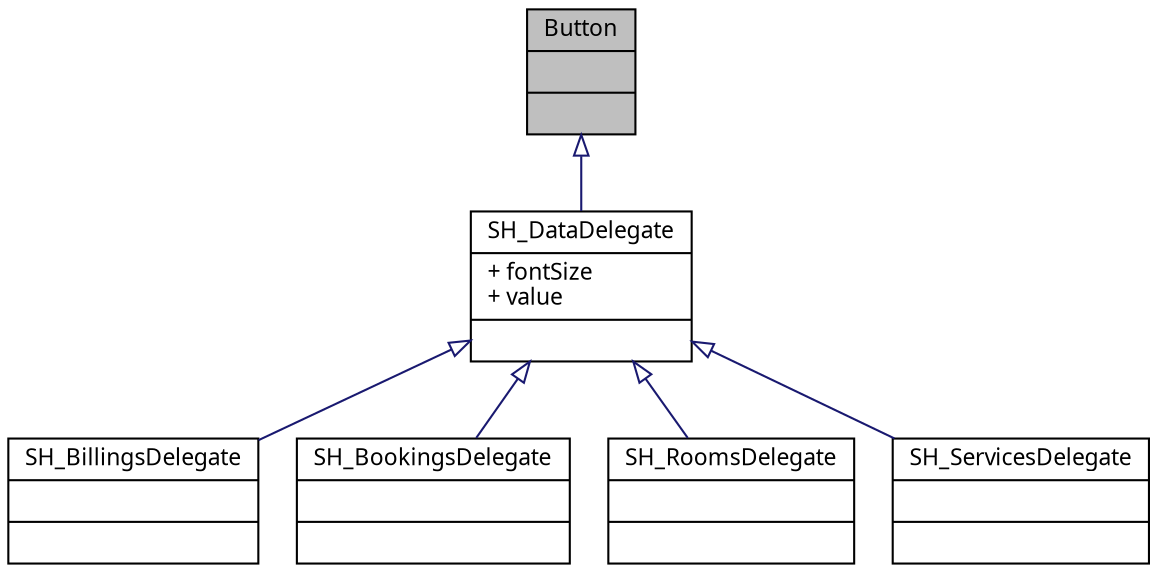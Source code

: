 digraph "Button"
{
 // INTERACTIVE_SVG=YES
  bgcolor="transparent";
  edge [fontname="Verdana",fontsize="11",labelfontname="Verdana",labelfontsize="11"];
  node [fontname="Verdana",fontsize="11",shape=record];
  Node1 [label="{Button\n||}",height=0.2,width=0.4,color="black", fillcolor="grey75", style="filled" fontcolor="black"];
  Node1 -> Node2 [dir="back",color="midnightblue",fontsize="11",style="solid",arrowtail="onormal",fontname="Verdana"];
  Node2 [label="{SH_DataDelegate\n|+ fontSize\l+ value\l|}",height=0.2,width=0.4,color="black",URL="$classSH__DataDelegate.html"];
  Node2 -> Node3 [dir="back",color="midnightblue",fontsize="11",style="solid",arrowtail="onormal",fontname="Verdana"];
  Node3 [label="{SH_BillingsDelegate\n||}",height=0.2,width=0.4,color="black",URL="$classSH__BillingsDelegate.html"];
  Node2 -> Node4 [dir="back",color="midnightblue",fontsize="11",style="solid",arrowtail="onormal",fontname="Verdana"];
  Node4 [label="{SH_BookingsDelegate\n||}",height=0.2,width=0.4,color="black",URL="$classSH__BookingsDelegate.html"];
  Node2 -> Node5 [dir="back",color="midnightblue",fontsize="11",style="solid",arrowtail="onormal",fontname="Verdana"];
  Node5 [label="{SH_RoomsDelegate\n||}",height=0.2,width=0.4,color="black",URL="$classSH__RoomsDelegate.html"];
  Node2 -> Node6 [dir="back",color="midnightblue",fontsize="11",style="solid",arrowtail="onormal",fontname="Verdana"];
  Node6 [label="{SH_ServicesDelegate\n||}",height=0.2,width=0.4,color="black",URL="$classSH__ServicesDelegate.html"];
}
